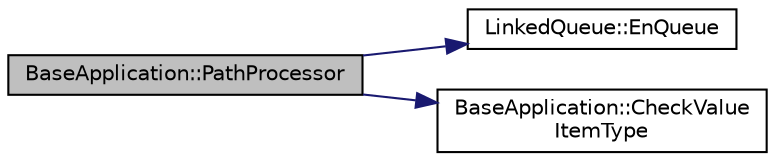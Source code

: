 digraph "BaseApplication::PathProcessor"
{
 // LATEX_PDF_SIZE
  edge [fontname="Helvetica",fontsize="10",labelfontname="Helvetica",labelfontsize="10"];
  node [fontname="Helvetica",fontsize="10",shape=record];
  rankdir="LR";
  Node246 [label="BaseApplication::PathProcessor",height=0.2,width=0.4,color="black", fillcolor="grey75", style="filled", fontcolor="black",tooltip="Split the path in PathQueue @detail split by '/' and last word check value and return 0 or 1."];
  Node246 -> Node247 [color="midnightblue",fontsize="10",style="solid",fontname="Helvetica"];
  Node247 [label="LinkedQueue::EnQueue",height=0.2,width=0.4,color="black", fillcolor="white", style="filled",URL="$class_linked_queue.html#a9fb4766a9a092d2afebdcefd4faf20b3",tooltip="add a new data to the last of Queue."];
  Node246 -> Node248 [color="midnightblue",fontsize="10",style="solid",fontname="Helvetica"];
  Node248 [label="BaseApplication::CheckValue\lItemType",height=0.2,width=0.4,color="black", fillcolor="white", style="filled",URL="$class_base_application.html#ad64a38a56c42072975d8b87cfec294ab",tooltip="Check ItemType and Value is right."];
}
